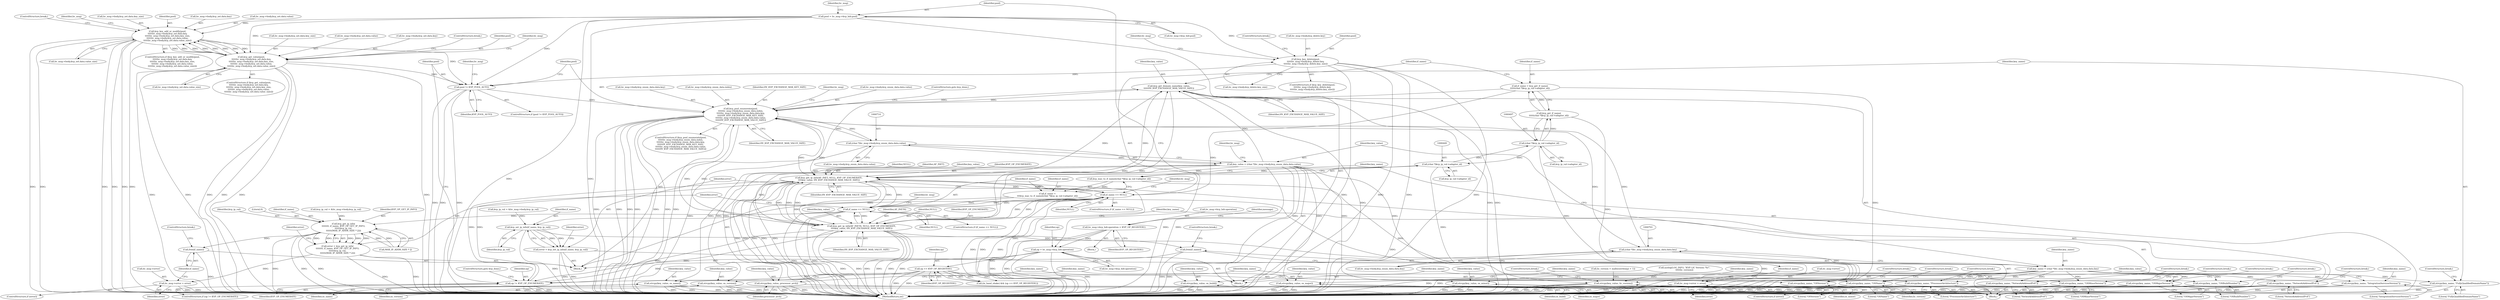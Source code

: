digraph "0_linux_95a69adab9acfc3981c504737a2b6578e4d846ef@API" {
"1000734" [label="(Call,kvp_get_domain_name(key_value,\n\t\t\t\t\tHV_KVP_EXCHANGE_MAX_VALUE_SIZE))"];
"1000711" [label="(Call,key_value = (char *)hv_msg->body.kvp_enum_data.data.value)"];
"1000713" [label="(Call,(char *)hv_msg->body.kvp_enum_data.data.value)"];
"1000656" [label="(Call,kvp_pool_enumerate(pool,\n\t\t\t\t\thv_msg->body.kvp_enum_data.index,\n\t\t\t\t\thv_msg->body.kvp_enum_data.data.key,\n\t\t\t\t\tHV_KVP_EXCHANGE_MAX_KEY_SIZE,\n\t\t\t\t\thv_msg->body.kvp_enum_data.data.value,\n\t\t\t\t\tHV_KVP_EXCHANGE_MAX_VALUE_SIZE))"];
"1000651" [label="(Call,pool != KVP_POOL_AUTO)"];
"1000621" [label="(Call,kvp_key_delete(pool,\n\t\t\t\t\thv_msg->body.kvp_delete.key,\n\t\t\t\t\thv_msg->body.kvp_delete.key_size))"];
"1000377" [label="(Call,pool = hv_msg->kvp_hdr.pool)"];
"1000529" [label="(Call,kvp_key_add_or_modify(pool,\n\t\t\t\t\thv_msg->body.kvp_set.data.key,\n\t\t\t\t\thv_msg->body.kvp_set.data.key_size,\n\t\t\t\t\thv_msg->body.kvp_set.data.value,\n\t\t\t\t\thv_msg->body.kvp_set.data.value_size))"];
"1000575" [label="(Call,kvp_get_value(pool,\n\t\t\t\t\thv_msg->body.kvp_set.data.key,\n\t\t\t\t\thv_msg->body.kvp_set.data.key_size,\n\t\t\t\t\thv_msg->body.kvp_set.data.value,\n\t\t\t\t\thv_msg->body.kvp_set.data.value_size))"];
"1000700" [label="(Call,(char *)hv_msg->body.kvp_enum_data.data.key)"];
"1000750" [label="(Call,kvp_get_ip_info(AF_INET, NULL, KVP_OP_ENUMERATE,\n\t\t\t\tkey_value, HV_KVP_EXCHANGE_MAX_VALUE_SIZE))"];
"1000502" [label="(Call,if_name == NULL)"];
"1000493" [label="(Call,if_name = kvp_get_if_name(\n\t\t\t\t\t(char *)kvp_ip_val->adapter_id))"];
"1000495" [label="(Call,kvp_get_if_name(\n\t\t\t\t\t(char *)kvp_ip_val->adapter_id))"];
"1000496" [label="(Call,(char *)kvp_ip_val->adapter_id)"];
"1000448" [label="(Call,(char *)kvp_ip_val->adapter_id)"];
"1000454" [label="(Call,if_name == NULL)"];
"1000445" [label="(Call,if_name =\n\t\t\tkvp_mac_to_if_name((char *)kvp_ip_val->adapter_id))"];
"1000447" [label="(Call,kvp_mac_to_if_name((char *)kvp_ip_val->adapter_id))"];
"1000761" [label="(Call,kvp_get_ip_info(AF_INET6, NULL, KVP_OP_ENUMERATE,\n\t\t\t\tkey_value, HV_KVP_EXCHANGE_MAX_VALUE_SIZE))"];
"1000646" [label="(Call,op != KVP_OP_ENUMERATE)"];
"1000392" [label="(Call,op == KVP_OP_REGISTER1)"];
"1000370" [label="(Call,op = hv_msg->kvp_hdr.operation)"];
"1000246" [label="(Call,hv_msg->kvp_hdr.operation = KVP_OP_REGISTER1)"];
"1000734" [label="(Call,kvp_get_domain_name(key_value,\n\t\t\t\t\tHV_KVP_EXCHANGE_MAX_VALUE_SIZE))"];
"1000698" [label="(Call,key_name = (char *)hv_msg->body.kvp_enum_data.data.key)"];
"1000737" [label="(Call,strcpy(key_name, \"FullyQualifiedDomainName\"))"];
"1000742" [label="(Call,strcpy(key_name, \"IntegrationServicesVersion\"))"];
"1000756" [label="(Call,strcpy(key_name, \"NetworkAddressIPv4\"))"];
"1000767" [label="(Call,strcpy(key_name, \"NetworkAddressIPv6\"))"];
"1000775" [label="(Call,strcpy(key_name, \"OSBuildNumber\"))"];
"1000783" [label="(Call,strcpy(key_name, \"OSName\"))"];
"1000791" [label="(Call,strcpy(key_name, \"OSMajorVersion\"))"];
"1000799" [label="(Call,strcpy(key_name, \"OSMinorVersion\"))"];
"1000807" [label="(Call,strcpy(key_name, \"OSVersion\"))"];
"1000815" [label="(Call,strcpy(key_name, \"ProcessorArchitecture\"))"];
"1000466" [label="(Call,kvp_get_ip_info(\n\t\t\t\t\t\t0, if_name, KVP_OP_GET_IP_INFO,\n\t\t\t\t\t\tkvp_ip_val,\n\t\t\t\t\t\t(MAX_IP_ADDR_SIZE * 2)))"];
"1000464" [label="(Call,error = kvp_get_ip_info(\n\t\t\t\t\t\t0, if_name, KVP_OP_GET_IP_INFO,\n\t\t\t\t\t\tkvp_ip_val,\n\t\t\t\t\t\t(MAX_IP_ADDR_SIZE * 2)))"];
"1000476" [label="(Call,hv_msg->error = error)"];
"1000481" [label="(Call,free(if_name))"];
"1000514" [label="(Call,kvp_set_ip_info(if_name, kvp_ip_val))"];
"1000512" [label="(Call,error = kvp_set_ip_info(if_name, kvp_ip_val))"];
"1000519" [label="(Call,hv_msg->error = error)"];
"1000524" [label="(Call,free(if_name))"];
"1000745" [label="(Call,strcpy(key_value, lic_version))"];
"1000772" [label="(Call,strcpy(key_value, os_build))"];
"1000780" [label="(Call,strcpy(key_value, os_name))"];
"1000788" [label="(Call,strcpy(key_value, os_major))"];
"1000796" [label="(Call,strcpy(key_value, os_minor))"];
"1000804" [label="(Call,strcpy(key_value, os_version))"];
"1000812" [label="(Call,strcpy(key_value, processor_arch))"];
"1000481" [label="(Call,free(if_name))"];
"1000503" [label="(Identifier,if_name)"];
"1000783" [label="(Call,strcpy(key_name, \"OSName\"))"];
"1000513" [label="(Identifier,error)"];
"1000755" [label="(Identifier,HV_KVP_EXCHANGE_MAX_VALUE_SIZE)"];
"1000371" [label="(Identifier,op)"];
"1000754" [label="(Identifier,key_value)"];
"1000805" [label="(Identifier,key_value)"];
"1000782" [label="(Identifier,os_name)"];
"1000792" [label="(Identifier,key_name)"];
"1000653" [label="(Identifier,KVP_POOL_AUTO)"];
"1000757" [label="(Identifier,key_name)"];
"1000816" [label="(Identifier,key_name)"];
"1000712" [label="(Identifier,key_value)"];
"1000665" [label="(Call,hv_msg->body.kvp_enum_data.data.key)"];
"1000747" [label="(Identifier,lic_version)"];
"1000759" [label="(ControlStructure,break;)"];
"1000735" [label="(Identifier,key_value)"];
"1000448" [label="(Call,(char *)kvp_ip_val->adapter_id)"];
"1000711" [label="(Call,key_value = (char *)hv_msg->body.kvp_enum_data.data.value)"];
"1000524" [label="(Call,free(if_name))"];
"1000498" [label="(Call,kvp_ip_val->adapter_id)"];
"1000765" [label="(Identifier,key_value)"];
"1000769" [label="(Literal,\"NetworkAddressIPv6\")"];
"1000466" [label="(Call,kvp_get_ip_info(\n\t\t\t\t\t\t0, if_name, KVP_OP_GET_IP_INFO,\n\t\t\t\t\t\tkvp_ip_val,\n\t\t\t\t\t\t(MAX_IP_ADDR_SIZE * 2)))"];
"1000572" [label="(ControlStructure,break;)"];
"1000756" [label="(Call,strcpy(key_name, \"NetworkAddressIPv4\"))"];
"1000715" [label="(Call,hv_msg->body.kvp_enum_data.data.value)"];
"1000495" [label="(Call,kvp_get_if_name(\n\t\t\t\t\t(char *)kvp_ip_val->adapter_id))"];
"1000445" [label="(Call,if_name =\n\t\t\tkvp_mac_to_if_name((char *)kvp_ip_val->adapter_id))"];
"1000480" [label="(Identifier,error)"];
"1000868" [label="(MethodReturn,int)"];
"1000784" [label="(Identifier,key_name)"];
"1000734" [label="(Call,kvp_get_domain_name(key_value,\n\t\t\t\t\tHV_KVP_EXCHANGE_MAX_VALUE_SIZE))"];
"1000642" [label="(ControlStructure,break;)"];
"1000713" [label="(Call,(char *)hv_msg->body.kvp_enum_data.data.value)"];
"1000646" [label="(Call,op != KVP_OP_ENUMERATE)"];
"1000515" [label="(Identifier,if_name)"];
"1000558" [label="(Call,hv_msg->body.kvp_set.data.value_size)"];
"1000483" [label="(ControlStructure,break;)"];
"1000776" [label="(Identifier,key_name)"];
"1000790" [label="(Identifier,os_major)"];
"1000774" [label="(Identifier,os_build)"];
"1000386" [label="(Identifier,hv_msg)"];
"1000738" [label="(Identifier,key_name)"];
"1000746" [label="(Identifier,key_value)"];
"1000658" [label="(Call,hv_msg->body.kvp_enum_data.index)"];
"1000512" [label="(Call,error = kvp_set_ip_info(if_name, kvp_ip_val))"];
"1000657" [label="(Identifier,pool)"];
"1000252" [label="(Identifier,KVP_OP_REGISTER1)"];
"1000456" [label="(Identifier,NULL)"];
"1000750" [label="(Call,kvp_get_ip_info(AF_INET, NULL, KVP_OP_ENUMERATE,\n\t\t\t\tkey_value, HV_KVP_EXCHANGE_MAX_VALUE_SIZE))"];
"1000377" [label="(Call,pool = hv_msg->kvp_hdr.pool)"];
"1000460" [label="(Identifier,hv_msg)"];
"1000516" [label="(Identifier,kvp_ip_val)"];
"1000772" [label="(Call,strcpy(key_value, os_build))"];
"1000770" [label="(ControlStructure,break;)"];
"1000674" [label="(Identifier,HV_KVP_EXCHANGE_MAX_KEY_SIZE)"];
"1000494" [label="(Identifier,if_name)"];
"1000687" [label="(Identifier,hv_msg)"];
"1000518" [label="(Identifier,error)"];
"1000453" [label="(ControlStructure,if (if_name == NULL))"];
"1000493" [label="(Call,if_name = kvp_get_if_name(\n\t\t\t\t\t(char *)kvp_ip_val->adapter_id))"];
"1000390" [label="(Call,(in_hand_shake) && (op == KVP_OP_REGISTER1))"];
"1000623" [label="(Call,hv_msg->body.kvp_delete.key)"];
"1000761" [label="(Call,kvp_get_ip_info(AF_INET6, NULL, KVP_OP_ENUMERATE,\n\t\t\t\tkey_value, HV_KVP_EXCHANGE_MAX_VALUE_SIZE))"];
"1000698" [label="(Call,key_name = (char *)hv_msg->body.kvp_enum_data.data.key)"];
"1000753" [label="(Identifier,KVP_OP_ENUMERATE)"];
"1000766" [label="(Identifier,HV_KVP_EXCHANGE_MAX_VALUE_SIZE)"];
"1000569" [label="(Identifier,hv_msg)"];
"1000410" [label="(Call,lic_version = malloc(strlen(p) + 1))"];
"1000737" [label="(Call,strcpy(key_name, \"FullyQualifiedDomainName\"))"];
"1000435" [label="(Block,)"];
"1000455" [label="(Identifier,if_name)"];
"1000699" [label="(Identifier,key_name)"];
"1000810" [label="(ControlStructure,break;)"];
"1000812" [label="(Call,strcpy(key_value, processor_arch))"];
"1000393" [label="(Identifier,op)"];
"1000797" [label="(Identifier,key_value)"];
"1000575" [label="(Call,kvp_get_value(pool,\n\t\t\t\t\thv_msg->body.kvp_set.data.key,\n\t\t\t\t\thv_msg->body.kvp_set.data.key_size,\n\t\t\t\t\thv_msg->body.kvp_set.data.value,\n\t\t\t\t\thv_msg->body.kvp_set.data.value_size))"];
"1000372" [label="(Call,hv_msg->kvp_hdr.operation)"];
"1000289" [label="(Block,)"];
"1000736" [label="(Identifier,HV_KVP_EXCHANGE_MAX_VALUE_SIZE)"];
"1000470" [label="(Identifier,kvp_ip_val)"];
"1000630" [label="(Call,hv_msg->body.kvp_delete.key_size)"];
"1000684" [label="(Identifier,HV_KVP_EXCHANGE_MAX_VALUE_SIZE)"];
"1000649" [label="(ControlStructure,goto kvp_done;)"];
"1000807" [label="(Call,strcpy(key_name, \"OSVersion\"))"];
"1000471" [label="(Call,MAX_IP_ADDR_SIZE * 2)"];
"1000525" [label="(Identifier,if_name)"];
"1000485" [label="(Call,kvp_ip_val = &hv_msg->body.kvp_ip_val)"];
"1000450" [label="(Call,kvp_ip_val->adapter_id)"];
"1000586" [label="(Call,hv_msg->body.kvp_set.data.key_size)"];
"1000786" [label="(ControlStructure,break;)"];
"1000798" [label="(Identifier,os_minor)"];
"1000817" [label="(Literal,\"ProcessorArchitecture\")"];
"1000446" [label="(Identifier,if_name)"];
"1000796" [label="(Call,strcpy(key_value, os_minor))"];
"1000818" [label="(ControlStructure,break;)"];
"1000595" [label="(Call,hv_msg->body.kvp_set.data.value)"];
"1000809" [label="(Literal,\"OSVersion\")"];
"1000529" [label="(Call,kvp_key_add_or_modify(pool,\n\t\t\t\t\thv_msg->body.kvp_set.data.key,\n\t\t\t\t\thv_msg->body.kvp_set.data.key_size,\n\t\t\t\t\thv_msg->body.kvp_set.data.value,\n\t\t\t\t\thv_msg->body.kvp_set.data.value_size))"];
"1000647" [label="(Identifier,op)"];
"1000801" [label="(Literal,\"OSMinorVersion\")"];
"1000808" [label="(Identifier,key_name)"];
"1000700" [label="(Call,(char *)hv_msg->body.kvp_enum_data.data.key)"];
"1000370" [label="(Call,op = hv_msg->kvp_hdr.operation)"];
"1000785" [label="(Literal,\"OSName\")"];
"1000778" [label="(ControlStructure,break;)"];
"1000523" [label="(Identifier,error)"];
"1000645" [label="(ControlStructure,if (op != KVP_OP_ENUMERATE))"];
"1000476" [label="(Call,hv_msg->error = error)"];
"1000806" [label="(Identifier,os_version)"];
"1000781" [label="(Identifier,key_value)"];
"1000789" [label="(Identifier,key_value)"];
"1000502" [label="(Call,if_name == NULL)"];
"1000392" [label="(Call,op == KVP_OP_REGISTER1)"];
"1000767" [label="(Call,strcpy(key_name, \"NetworkAddressIPv6\"))"];
"1000814" [label="(Identifier,processor_arch)"];
"1000540" [label="(Call,hv_msg->body.kvp_set.data.key_size)"];
"1000520" [label="(Call,hv_msg->error)"];
"1000758" [label="(Literal,\"NetworkAddressIPv4\")"];
"1000752" [label="(Identifier,NULL)"];
"1000780" [label="(Call,strcpy(key_value, os_name))"];
"1000577" [label="(Call,hv_msg->body.kvp_set.data.key)"];
"1000454" [label="(Call,if_name == NULL)"];
"1000815" [label="(Call,strcpy(key_name, \"ProcessorArchitecture\"))"];
"1000247" [label="(Call,hv_msg->kvp_hdr.operation)"];
"1000255" [label="(Identifier,message)"];
"1000743" [label="(Identifier,key_name)"];
"1000618" [label="(ControlStructure,break;)"];
"1000378" [label="(Identifier,pool)"];
"1000110" [label="(Block,)"];
"1000788" [label="(Call,strcpy(key_value, os_major))"];
"1000501" [label="(ControlStructure,if (if_name == NULL))"];
"1000777" [label="(Literal,\"OSBuildNumber\")"];
"1000773" [label="(Identifier,key_value)"];
"1000675" [label="(Call,hv_msg->body.kvp_enum_data.data.value)"];
"1000650" [label="(ControlStructure,if (pool != KVP_POOL_AUTO))"];
"1000622" [label="(Identifier,pool)"];
"1000604" [label="(Call,hv_msg->body.kvp_set.data.value_size)"];
"1000246" [label="(Call,hv_msg->kvp_hdr.operation = KVP_OP_REGISTER1)"];
"1000800" [label="(Identifier,key_name)"];
"1000467" [label="(Literal,0)"];
"1000802" [label="(ControlStructure,break;)"];
"1000740" [label="(ControlStructure,break;)"];
"1000745" [label="(Call,strcpy(key_value, lic_version))"];
"1000702" [label="(Call,hv_msg->body.kvp_enum_data.data.key)"];
"1000530" [label="(Identifier,pool)"];
"1000447" [label="(Call,kvp_mac_to_if_name((char *)kvp_ip_val->adapter_id))"];
"1000514" [label="(Call,kvp_set_ip_info(if_name, kvp_ip_val))"];
"1000751" [label="(Identifier,AF_INET)"];
"1000508" [label="(Identifier,hv_msg)"];
"1000744" [label="(Literal,\"IntegrationServicesVersion\")"];
"1000423" [label="(Call,syslog(LOG_INFO, \"KVP LIC Version: %s\",\n\t\t\t\t\tlic_version))"];
"1000468" [label="(Identifier,if_name)"];
"1000620" [label="(ControlStructure,if (kvp_key_delete(pool,\n\t\t\t\t\thv_msg->body.kvp_delete.key,\n\t\t\t\t\thv_msg->body.kvp_delete.key_size)))"];
"1000437" [label="(Call,kvp_ip_val = &hv_msg->body.kvp_ip_val)"];
"1000475" [label="(Identifier,error)"];
"1000655" [label="(ControlStructure,if (kvp_pool_enumerate(pool,\n\t\t\t\t\thv_msg->body.kvp_enum_data.index,\n\t\t\t\t\thv_msg->body.kvp_enum_data.data.key,\n\t\t\t\t\tHV_KVP_EXCHANGE_MAX_KEY_SIZE,\n\t\t\t\t\thv_msg->body.kvp_enum_data.data.value,\n\t\t\t\t\tHV_KVP_EXCHANGE_MAX_VALUE_SIZE)))"];
"1000732" [label="(Block,)"];
"1000531" [label="(Call,hv_msg->body.kvp_set.data.key)"];
"1000519" [label="(Call,hv_msg->error = error)"];
"1000739" [label="(Literal,\"FullyQualifiedDomainName\")"];
"1000692" [label="(Identifier,hv_msg)"];
"1000794" [label="(ControlStructure,break;)"];
"1000775" [label="(Call,strcpy(key_name, \"OSBuildNumber\"))"];
"1000394" [label="(Identifier,KVP_OP_REGISTER1)"];
"1000549" [label="(Call,hv_msg->body.kvp_set.data.value)"];
"1000728" [label="(Identifier,hv_msg)"];
"1000474" [label="(ControlStructure,if (error))"];
"1000379" [label="(Call,hv_msg->kvp_hdr.pool)"];
"1000621" [label="(Call,kvp_key_delete(pool,\n\t\t\t\t\thv_msg->body.kvp_delete.key,\n\t\t\t\t\thv_msg->body.kvp_delete.key_size))"];
"1000804" [label="(Call,strcpy(key_value, os_version))"];
"1000690" [label="(ControlStructure,goto kvp_done;)"];
"1000574" [label="(ControlStructure,if (kvp_get_value(pool,\n\t\t\t\t\thv_msg->body.kvp_set.data.key,\n\t\t\t\t\thv_msg->body.kvp_set.data.key_size,\n\t\t\t\t\thv_msg->body.kvp_set.data.value,\n\t\t\t\t\thv_msg->body.kvp_set.data.value_size)))"];
"1000762" [label="(Identifier,AF_INET6)"];
"1000763" [label="(Identifier,NULL)"];
"1000639" [label="(Identifier,hv_msg)"];
"1000465" [label="(Identifier,error)"];
"1000799" [label="(Call,strcpy(key_name, \"OSMinorVersion\"))"];
"1000648" [label="(Identifier,KVP_OP_ENUMERATE)"];
"1000793" [label="(Literal,\"OSMajorVersion\")"];
"1000748" [label="(ControlStructure,break;)"];
"1000742" [label="(Call,strcpy(key_name, \"IntegrationServicesVersion\"))"];
"1000482" [label="(Identifier,if_name)"];
"1000768" [label="(Identifier,key_name)"];
"1000504" [label="(Identifier,NULL)"];
"1000528" [label="(ControlStructure,if (kvp_key_add_or_modify(pool,\n\t\t\t\t\thv_msg->body.kvp_set.data.key,\n\t\t\t\t\thv_msg->body.kvp_set.data.key_size,\n\t\t\t\t\thv_msg->body.kvp_set.data.value,\n\t\t\t\t\thv_msg->body.kvp_set.data.value_size)))"];
"1000652" [label="(Identifier,pool)"];
"1000791" [label="(Call,strcpy(key_name, \"OSMajorVersion\"))"];
"1000576" [label="(Identifier,pool)"];
"1000615" [label="(Identifier,hv_msg)"];
"1000469" [label="(Identifier,KVP_OP_GET_IP_INFO)"];
"1000656" [label="(Call,kvp_pool_enumerate(pool,\n\t\t\t\t\thv_msg->body.kvp_enum_data.index,\n\t\t\t\t\thv_msg->body.kvp_enum_data.data.key,\n\t\t\t\t\tHV_KVP_EXCHANGE_MAX_KEY_SIZE,\n\t\t\t\t\thv_msg->body.kvp_enum_data.data.value,\n\t\t\t\t\tHV_KVP_EXCHANGE_MAX_VALUE_SIZE))"];
"1000477" [label="(Call,hv_msg->error)"];
"1000496" [label="(Call,(char *)kvp_ip_val->adapter_id)"];
"1000517" [label="(ControlStructure,if (error))"];
"1000464" [label="(Call,error = kvp_get_ip_info(\n\t\t\t\t\t\t0, if_name, KVP_OP_GET_IP_INFO,\n\t\t\t\t\t\tkvp_ip_val,\n\t\t\t\t\t\t(MAX_IP_ADDR_SIZE * 2)))"];
"1000526" [label="(ControlStructure,break;)"];
"1000813" [label="(Identifier,key_value)"];
"1000764" [label="(Identifier,KVP_OP_ENUMERATE)"];
"1000651" [label="(Call,pool != KVP_POOL_AUTO)"];
"1000734" -> "1000732"  [label="AST: "];
"1000734" -> "1000736"  [label="CFG: "];
"1000735" -> "1000734"  [label="AST: "];
"1000736" -> "1000734"  [label="AST: "];
"1000738" -> "1000734"  [label="CFG: "];
"1000734" -> "1000868"  [label="DDG: "];
"1000734" -> "1000868"  [label="DDG: "];
"1000734" -> "1000868"  [label="DDG: "];
"1000734" -> "1000656"  [label="DDG: "];
"1000711" -> "1000734"  [label="DDG: "];
"1000656" -> "1000734"  [label="DDG: "];
"1000750" -> "1000734"  [label="DDG: "];
"1000761" -> "1000734"  [label="DDG: "];
"1000734" -> "1000750"  [label="DDG: "];
"1000734" -> "1000761"  [label="DDG: "];
"1000711" -> "1000289"  [label="AST: "];
"1000711" -> "1000713"  [label="CFG: "];
"1000712" -> "1000711"  [label="AST: "];
"1000713" -> "1000711"  [label="AST: "];
"1000728" -> "1000711"  [label="CFG: "];
"1000711" -> "1000868"  [label="DDG: "];
"1000711" -> "1000868"  [label="DDG: "];
"1000713" -> "1000711"  [label="DDG: "];
"1000711" -> "1000745"  [label="DDG: "];
"1000711" -> "1000750"  [label="DDG: "];
"1000711" -> "1000761"  [label="DDG: "];
"1000711" -> "1000772"  [label="DDG: "];
"1000711" -> "1000780"  [label="DDG: "];
"1000711" -> "1000788"  [label="DDG: "];
"1000711" -> "1000796"  [label="DDG: "];
"1000711" -> "1000804"  [label="DDG: "];
"1000711" -> "1000812"  [label="DDG: "];
"1000713" -> "1000715"  [label="CFG: "];
"1000714" -> "1000713"  [label="AST: "];
"1000715" -> "1000713"  [label="AST: "];
"1000713" -> "1000868"  [label="DDG: "];
"1000713" -> "1000656"  [label="DDG: "];
"1000656" -> "1000713"  [label="DDG: "];
"1000656" -> "1000655"  [label="AST: "];
"1000656" -> "1000684"  [label="CFG: "];
"1000657" -> "1000656"  [label="AST: "];
"1000658" -> "1000656"  [label="AST: "];
"1000665" -> "1000656"  [label="AST: "];
"1000674" -> "1000656"  [label="AST: "];
"1000675" -> "1000656"  [label="AST: "];
"1000684" -> "1000656"  [label="AST: "];
"1000687" -> "1000656"  [label="CFG: "];
"1000690" -> "1000656"  [label="CFG: "];
"1000656" -> "1000868"  [label="DDG: "];
"1000656" -> "1000868"  [label="DDG: "];
"1000656" -> "1000868"  [label="DDG: "];
"1000656" -> "1000868"  [label="DDG: "];
"1000656" -> "1000868"  [label="DDG: "];
"1000656" -> "1000868"  [label="DDG: "];
"1000656" -> "1000868"  [label="DDG: "];
"1000651" -> "1000656"  [label="DDG: "];
"1000700" -> "1000656"  [label="DDG: "];
"1000750" -> "1000656"  [label="DDG: "];
"1000761" -> "1000656"  [label="DDG: "];
"1000656" -> "1000700"  [label="DDG: "];
"1000656" -> "1000750"  [label="DDG: "];
"1000656" -> "1000761"  [label="DDG: "];
"1000651" -> "1000650"  [label="AST: "];
"1000651" -> "1000653"  [label="CFG: "];
"1000652" -> "1000651"  [label="AST: "];
"1000653" -> "1000651"  [label="AST: "];
"1000657" -> "1000651"  [label="CFG: "];
"1000692" -> "1000651"  [label="CFG: "];
"1000651" -> "1000868"  [label="DDG: "];
"1000651" -> "1000868"  [label="DDG: "];
"1000651" -> "1000868"  [label="DDG: "];
"1000621" -> "1000651"  [label="DDG: "];
"1000529" -> "1000651"  [label="DDG: "];
"1000377" -> "1000651"  [label="DDG: "];
"1000575" -> "1000651"  [label="DDG: "];
"1000621" -> "1000620"  [label="AST: "];
"1000621" -> "1000630"  [label="CFG: "];
"1000622" -> "1000621"  [label="AST: "];
"1000623" -> "1000621"  [label="AST: "];
"1000630" -> "1000621"  [label="AST: "];
"1000639" -> "1000621"  [label="CFG: "];
"1000642" -> "1000621"  [label="CFG: "];
"1000621" -> "1000868"  [label="DDG: "];
"1000621" -> "1000868"  [label="DDG: "];
"1000621" -> "1000868"  [label="DDG: "];
"1000621" -> "1000868"  [label="DDG: "];
"1000377" -> "1000621"  [label="DDG: "];
"1000377" -> "1000289"  [label="AST: "];
"1000377" -> "1000379"  [label="CFG: "];
"1000378" -> "1000377"  [label="AST: "];
"1000379" -> "1000377"  [label="AST: "];
"1000386" -> "1000377"  [label="CFG: "];
"1000377" -> "1000868"  [label="DDG: "];
"1000377" -> "1000868"  [label="DDG: "];
"1000377" -> "1000529"  [label="DDG: "];
"1000377" -> "1000575"  [label="DDG: "];
"1000529" -> "1000528"  [label="AST: "];
"1000529" -> "1000558"  [label="CFG: "];
"1000530" -> "1000529"  [label="AST: "];
"1000531" -> "1000529"  [label="AST: "];
"1000540" -> "1000529"  [label="AST: "];
"1000549" -> "1000529"  [label="AST: "];
"1000558" -> "1000529"  [label="AST: "];
"1000569" -> "1000529"  [label="CFG: "];
"1000572" -> "1000529"  [label="CFG: "];
"1000529" -> "1000868"  [label="DDG: "];
"1000529" -> "1000868"  [label="DDG: "];
"1000529" -> "1000868"  [label="DDG: "];
"1000529" -> "1000868"  [label="DDG: "];
"1000529" -> "1000868"  [label="DDG: "];
"1000529" -> "1000868"  [label="DDG: "];
"1000575" -> "1000529"  [label="DDG: "];
"1000575" -> "1000529"  [label="DDG: "];
"1000575" -> "1000529"  [label="DDG: "];
"1000575" -> "1000529"  [label="DDG: "];
"1000529" -> "1000575"  [label="DDG: "];
"1000529" -> "1000575"  [label="DDG: "];
"1000529" -> "1000575"  [label="DDG: "];
"1000529" -> "1000575"  [label="DDG: "];
"1000575" -> "1000574"  [label="AST: "];
"1000575" -> "1000604"  [label="CFG: "];
"1000576" -> "1000575"  [label="AST: "];
"1000577" -> "1000575"  [label="AST: "];
"1000586" -> "1000575"  [label="AST: "];
"1000595" -> "1000575"  [label="AST: "];
"1000604" -> "1000575"  [label="AST: "];
"1000615" -> "1000575"  [label="CFG: "];
"1000618" -> "1000575"  [label="CFG: "];
"1000575" -> "1000868"  [label="DDG: "];
"1000575" -> "1000868"  [label="DDG: "];
"1000575" -> "1000868"  [label="DDG: "];
"1000575" -> "1000868"  [label="DDG: "];
"1000575" -> "1000868"  [label="DDG: "];
"1000575" -> "1000868"  [label="DDG: "];
"1000700" -> "1000698"  [label="AST: "];
"1000700" -> "1000702"  [label="CFG: "];
"1000701" -> "1000700"  [label="AST: "];
"1000702" -> "1000700"  [label="AST: "];
"1000698" -> "1000700"  [label="CFG: "];
"1000700" -> "1000868"  [label="DDG: "];
"1000700" -> "1000698"  [label="DDG: "];
"1000750" -> "1000732"  [label="AST: "];
"1000750" -> "1000755"  [label="CFG: "];
"1000751" -> "1000750"  [label="AST: "];
"1000752" -> "1000750"  [label="AST: "];
"1000753" -> "1000750"  [label="AST: "];
"1000754" -> "1000750"  [label="AST: "];
"1000755" -> "1000750"  [label="AST: "];
"1000757" -> "1000750"  [label="CFG: "];
"1000750" -> "1000868"  [label="DDG: "];
"1000750" -> "1000868"  [label="DDG: "];
"1000750" -> "1000868"  [label="DDG: "];
"1000750" -> "1000868"  [label="DDG: "];
"1000750" -> "1000868"  [label="DDG: "];
"1000750" -> "1000868"  [label="DDG: "];
"1000750" -> "1000454"  [label="DDG: "];
"1000750" -> "1000502"  [label="DDG: "];
"1000750" -> "1000646"  [label="DDG: "];
"1000502" -> "1000750"  [label="DDG: "];
"1000454" -> "1000750"  [label="DDG: "];
"1000761" -> "1000750"  [label="DDG: "];
"1000761" -> "1000750"  [label="DDG: "];
"1000646" -> "1000750"  [label="DDG: "];
"1000750" -> "1000761"  [label="DDG: "];
"1000750" -> "1000761"  [label="DDG: "];
"1000502" -> "1000501"  [label="AST: "];
"1000502" -> "1000504"  [label="CFG: "];
"1000503" -> "1000502"  [label="AST: "];
"1000504" -> "1000502"  [label="AST: "];
"1000508" -> "1000502"  [label="CFG: "];
"1000513" -> "1000502"  [label="CFG: "];
"1000502" -> "1000868"  [label="DDG: "];
"1000502" -> "1000868"  [label="DDG: "];
"1000502" -> "1000868"  [label="DDG: "];
"1000502" -> "1000454"  [label="DDG: "];
"1000493" -> "1000502"  [label="DDG: "];
"1000454" -> "1000502"  [label="DDG: "];
"1000761" -> "1000502"  [label="DDG: "];
"1000502" -> "1000514"  [label="DDG: "];
"1000502" -> "1000761"  [label="DDG: "];
"1000493" -> "1000435"  [label="AST: "];
"1000493" -> "1000495"  [label="CFG: "];
"1000494" -> "1000493"  [label="AST: "];
"1000495" -> "1000493"  [label="AST: "];
"1000503" -> "1000493"  [label="CFG: "];
"1000493" -> "1000868"  [label="DDG: "];
"1000495" -> "1000493"  [label="DDG: "];
"1000495" -> "1000496"  [label="CFG: "];
"1000496" -> "1000495"  [label="AST: "];
"1000495" -> "1000868"  [label="DDG: "];
"1000496" -> "1000495"  [label="DDG: "];
"1000496" -> "1000498"  [label="CFG: "];
"1000497" -> "1000496"  [label="AST: "];
"1000498" -> "1000496"  [label="AST: "];
"1000496" -> "1000868"  [label="DDG: "];
"1000496" -> "1000448"  [label="DDG: "];
"1000448" -> "1000496"  [label="DDG: "];
"1000448" -> "1000447"  [label="AST: "];
"1000448" -> "1000450"  [label="CFG: "];
"1000449" -> "1000448"  [label="AST: "];
"1000450" -> "1000448"  [label="AST: "];
"1000447" -> "1000448"  [label="CFG: "];
"1000448" -> "1000868"  [label="DDG: "];
"1000448" -> "1000447"  [label="DDG: "];
"1000454" -> "1000453"  [label="AST: "];
"1000454" -> "1000456"  [label="CFG: "];
"1000455" -> "1000454"  [label="AST: "];
"1000456" -> "1000454"  [label="AST: "];
"1000460" -> "1000454"  [label="CFG: "];
"1000465" -> "1000454"  [label="CFG: "];
"1000454" -> "1000868"  [label="DDG: "];
"1000454" -> "1000868"  [label="DDG: "];
"1000454" -> "1000868"  [label="DDG: "];
"1000445" -> "1000454"  [label="DDG: "];
"1000761" -> "1000454"  [label="DDG: "];
"1000454" -> "1000466"  [label="DDG: "];
"1000454" -> "1000761"  [label="DDG: "];
"1000445" -> "1000435"  [label="AST: "];
"1000445" -> "1000447"  [label="CFG: "];
"1000446" -> "1000445"  [label="AST: "];
"1000447" -> "1000445"  [label="AST: "];
"1000455" -> "1000445"  [label="CFG: "];
"1000445" -> "1000868"  [label="DDG: "];
"1000447" -> "1000445"  [label="DDG: "];
"1000447" -> "1000868"  [label="DDG: "];
"1000761" -> "1000732"  [label="AST: "];
"1000761" -> "1000766"  [label="CFG: "];
"1000762" -> "1000761"  [label="AST: "];
"1000763" -> "1000761"  [label="AST: "];
"1000764" -> "1000761"  [label="AST: "];
"1000765" -> "1000761"  [label="AST: "];
"1000766" -> "1000761"  [label="AST: "];
"1000768" -> "1000761"  [label="CFG: "];
"1000761" -> "1000868"  [label="DDG: "];
"1000761" -> "1000868"  [label="DDG: "];
"1000761" -> "1000868"  [label="DDG: "];
"1000761" -> "1000868"  [label="DDG: "];
"1000761" -> "1000868"  [label="DDG: "];
"1000761" -> "1000868"  [label="DDG: "];
"1000761" -> "1000646"  [label="DDG: "];
"1000646" -> "1000761"  [label="DDG: "];
"1000646" -> "1000645"  [label="AST: "];
"1000646" -> "1000648"  [label="CFG: "];
"1000647" -> "1000646"  [label="AST: "];
"1000648" -> "1000646"  [label="AST: "];
"1000649" -> "1000646"  [label="CFG: "];
"1000652" -> "1000646"  [label="CFG: "];
"1000646" -> "1000868"  [label="DDG: "];
"1000646" -> "1000868"  [label="DDG: "];
"1000646" -> "1000868"  [label="DDG: "];
"1000392" -> "1000646"  [label="DDG: "];
"1000370" -> "1000646"  [label="DDG: "];
"1000392" -> "1000390"  [label="AST: "];
"1000392" -> "1000394"  [label="CFG: "];
"1000393" -> "1000392"  [label="AST: "];
"1000394" -> "1000392"  [label="AST: "];
"1000390" -> "1000392"  [label="CFG: "];
"1000392" -> "1000868"  [label="DDG: "];
"1000392" -> "1000868"  [label="DDG: "];
"1000392" -> "1000390"  [label="DDG: "];
"1000392" -> "1000390"  [label="DDG: "];
"1000370" -> "1000392"  [label="DDG: "];
"1000370" -> "1000289"  [label="AST: "];
"1000370" -> "1000372"  [label="CFG: "];
"1000371" -> "1000370"  [label="AST: "];
"1000372" -> "1000370"  [label="AST: "];
"1000378" -> "1000370"  [label="CFG: "];
"1000370" -> "1000868"  [label="DDG: "];
"1000370" -> "1000868"  [label="DDG: "];
"1000246" -> "1000370"  [label="DDG: "];
"1000246" -> "1000110"  [label="AST: "];
"1000246" -> "1000252"  [label="CFG: "];
"1000247" -> "1000246"  [label="AST: "];
"1000252" -> "1000246"  [label="AST: "];
"1000255" -> "1000246"  [label="CFG: "];
"1000246" -> "1000868"  [label="DDG: "];
"1000246" -> "1000868"  [label="DDG: "];
"1000698" -> "1000289"  [label="AST: "];
"1000699" -> "1000698"  [label="AST: "];
"1000712" -> "1000698"  [label="CFG: "];
"1000698" -> "1000868"  [label="DDG: "];
"1000698" -> "1000868"  [label="DDG: "];
"1000698" -> "1000737"  [label="DDG: "];
"1000698" -> "1000742"  [label="DDG: "];
"1000698" -> "1000756"  [label="DDG: "];
"1000698" -> "1000767"  [label="DDG: "];
"1000698" -> "1000775"  [label="DDG: "];
"1000698" -> "1000783"  [label="DDG: "];
"1000698" -> "1000791"  [label="DDG: "];
"1000698" -> "1000799"  [label="DDG: "];
"1000698" -> "1000807"  [label="DDG: "];
"1000698" -> "1000815"  [label="DDG: "];
"1000737" -> "1000732"  [label="AST: "];
"1000737" -> "1000739"  [label="CFG: "];
"1000738" -> "1000737"  [label="AST: "];
"1000739" -> "1000737"  [label="AST: "];
"1000740" -> "1000737"  [label="CFG: "];
"1000737" -> "1000868"  [label="DDG: "];
"1000737" -> "1000868"  [label="DDG: "];
"1000742" -> "1000732"  [label="AST: "];
"1000742" -> "1000744"  [label="CFG: "];
"1000743" -> "1000742"  [label="AST: "];
"1000744" -> "1000742"  [label="AST: "];
"1000746" -> "1000742"  [label="CFG: "];
"1000742" -> "1000868"  [label="DDG: "];
"1000742" -> "1000868"  [label="DDG: "];
"1000756" -> "1000732"  [label="AST: "];
"1000756" -> "1000758"  [label="CFG: "];
"1000757" -> "1000756"  [label="AST: "];
"1000758" -> "1000756"  [label="AST: "];
"1000759" -> "1000756"  [label="CFG: "];
"1000756" -> "1000868"  [label="DDG: "];
"1000756" -> "1000868"  [label="DDG: "];
"1000767" -> "1000732"  [label="AST: "];
"1000767" -> "1000769"  [label="CFG: "];
"1000768" -> "1000767"  [label="AST: "];
"1000769" -> "1000767"  [label="AST: "];
"1000770" -> "1000767"  [label="CFG: "];
"1000767" -> "1000868"  [label="DDG: "];
"1000767" -> "1000868"  [label="DDG: "];
"1000775" -> "1000732"  [label="AST: "];
"1000775" -> "1000777"  [label="CFG: "];
"1000776" -> "1000775"  [label="AST: "];
"1000777" -> "1000775"  [label="AST: "];
"1000778" -> "1000775"  [label="CFG: "];
"1000775" -> "1000868"  [label="DDG: "];
"1000775" -> "1000868"  [label="DDG: "];
"1000783" -> "1000732"  [label="AST: "];
"1000783" -> "1000785"  [label="CFG: "];
"1000784" -> "1000783"  [label="AST: "];
"1000785" -> "1000783"  [label="AST: "];
"1000786" -> "1000783"  [label="CFG: "];
"1000783" -> "1000868"  [label="DDG: "];
"1000783" -> "1000868"  [label="DDG: "];
"1000791" -> "1000732"  [label="AST: "];
"1000791" -> "1000793"  [label="CFG: "];
"1000792" -> "1000791"  [label="AST: "];
"1000793" -> "1000791"  [label="AST: "];
"1000794" -> "1000791"  [label="CFG: "];
"1000791" -> "1000868"  [label="DDG: "];
"1000791" -> "1000868"  [label="DDG: "];
"1000799" -> "1000732"  [label="AST: "];
"1000799" -> "1000801"  [label="CFG: "];
"1000800" -> "1000799"  [label="AST: "];
"1000801" -> "1000799"  [label="AST: "];
"1000802" -> "1000799"  [label="CFG: "];
"1000799" -> "1000868"  [label="DDG: "];
"1000799" -> "1000868"  [label="DDG: "];
"1000807" -> "1000732"  [label="AST: "];
"1000807" -> "1000809"  [label="CFG: "];
"1000808" -> "1000807"  [label="AST: "];
"1000809" -> "1000807"  [label="AST: "];
"1000810" -> "1000807"  [label="CFG: "];
"1000807" -> "1000868"  [label="DDG: "];
"1000807" -> "1000868"  [label="DDG: "];
"1000815" -> "1000732"  [label="AST: "];
"1000815" -> "1000817"  [label="CFG: "];
"1000816" -> "1000815"  [label="AST: "];
"1000817" -> "1000815"  [label="AST: "];
"1000818" -> "1000815"  [label="CFG: "];
"1000815" -> "1000868"  [label="DDG: "];
"1000815" -> "1000868"  [label="DDG: "];
"1000466" -> "1000464"  [label="AST: "];
"1000466" -> "1000471"  [label="CFG: "];
"1000467" -> "1000466"  [label="AST: "];
"1000468" -> "1000466"  [label="AST: "];
"1000469" -> "1000466"  [label="AST: "];
"1000470" -> "1000466"  [label="AST: "];
"1000471" -> "1000466"  [label="AST: "];
"1000464" -> "1000466"  [label="CFG: "];
"1000466" -> "1000868"  [label="DDG: "];
"1000466" -> "1000868"  [label="DDG: "];
"1000466" -> "1000868"  [label="DDG: "];
"1000466" -> "1000464"  [label="DDG: "];
"1000466" -> "1000464"  [label="DDG: "];
"1000466" -> "1000464"  [label="DDG: "];
"1000466" -> "1000464"  [label="DDG: "];
"1000466" -> "1000464"  [label="DDG: "];
"1000437" -> "1000466"  [label="DDG: "];
"1000471" -> "1000466"  [label="DDG: "];
"1000471" -> "1000466"  [label="DDG: "];
"1000466" -> "1000481"  [label="DDG: "];
"1000464" -> "1000435"  [label="AST: "];
"1000465" -> "1000464"  [label="AST: "];
"1000475" -> "1000464"  [label="CFG: "];
"1000464" -> "1000868"  [label="DDG: "];
"1000464" -> "1000868"  [label="DDG: "];
"1000464" -> "1000476"  [label="DDG: "];
"1000476" -> "1000474"  [label="AST: "];
"1000476" -> "1000480"  [label="CFG: "];
"1000477" -> "1000476"  [label="AST: "];
"1000480" -> "1000476"  [label="AST: "];
"1000482" -> "1000476"  [label="CFG: "];
"1000476" -> "1000868"  [label="DDG: "];
"1000476" -> "1000868"  [label="DDG: "];
"1000481" -> "1000435"  [label="AST: "];
"1000481" -> "1000482"  [label="CFG: "];
"1000482" -> "1000481"  [label="AST: "];
"1000483" -> "1000481"  [label="CFG: "];
"1000481" -> "1000868"  [label="DDG: "];
"1000514" -> "1000512"  [label="AST: "];
"1000514" -> "1000516"  [label="CFG: "];
"1000515" -> "1000514"  [label="AST: "];
"1000516" -> "1000514"  [label="AST: "];
"1000512" -> "1000514"  [label="CFG: "];
"1000514" -> "1000868"  [label="DDG: "];
"1000514" -> "1000512"  [label="DDG: "];
"1000514" -> "1000512"  [label="DDG: "];
"1000485" -> "1000514"  [label="DDG: "];
"1000514" -> "1000524"  [label="DDG: "];
"1000512" -> "1000435"  [label="AST: "];
"1000513" -> "1000512"  [label="AST: "];
"1000518" -> "1000512"  [label="CFG: "];
"1000512" -> "1000868"  [label="DDG: "];
"1000512" -> "1000868"  [label="DDG: "];
"1000512" -> "1000519"  [label="DDG: "];
"1000519" -> "1000517"  [label="AST: "];
"1000519" -> "1000523"  [label="CFG: "];
"1000520" -> "1000519"  [label="AST: "];
"1000523" -> "1000519"  [label="AST: "];
"1000525" -> "1000519"  [label="CFG: "];
"1000519" -> "1000868"  [label="DDG: "];
"1000519" -> "1000868"  [label="DDG: "];
"1000524" -> "1000435"  [label="AST: "];
"1000524" -> "1000525"  [label="CFG: "];
"1000525" -> "1000524"  [label="AST: "];
"1000526" -> "1000524"  [label="CFG: "];
"1000524" -> "1000868"  [label="DDG: "];
"1000745" -> "1000732"  [label="AST: "];
"1000745" -> "1000747"  [label="CFG: "];
"1000746" -> "1000745"  [label="AST: "];
"1000747" -> "1000745"  [label="AST: "];
"1000748" -> "1000745"  [label="CFG: "];
"1000745" -> "1000868"  [label="DDG: "];
"1000745" -> "1000868"  [label="DDG: "];
"1000745" -> "1000868"  [label="DDG: "];
"1000410" -> "1000745"  [label="DDG: "];
"1000423" -> "1000745"  [label="DDG: "];
"1000772" -> "1000732"  [label="AST: "];
"1000772" -> "1000774"  [label="CFG: "];
"1000773" -> "1000772"  [label="AST: "];
"1000774" -> "1000772"  [label="AST: "];
"1000776" -> "1000772"  [label="CFG: "];
"1000772" -> "1000868"  [label="DDG: "];
"1000772" -> "1000868"  [label="DDG: "];
"1000772" -> "1000868"  [label="DDG: "];
"1000780" -> "1000732"  [label="AST: "];
"1000780" -> "1000782"  [label="CFG: "];
"1000781" -> "1000780"  [label="AST: "];
"1000782" -> "1000780"  [label="AST: "];
"1000784" -> "1000780"  [label="CFG: "];
"1000780" -> "1000868"  [label="DDG: "];
"1000780" -> "1000868"  [label="DDG: "];
"1000780" -> "1000868"  [label="DDG: "];
"1000788" -> "1000732"  [label="AST: "];
"1000788" -> "1000790"  [label="CFG: "];
"1000789" -> "1000788"  [label="AST: "];
"1000790" -> "1000788"  [label="AST: "];
"1000792" -> "1000788"  [label="CFG: "];
"1000788" -> "1000868"  [label="DDG: "];
"1000788" -> "1000868"  [label="DDG: "];
"1000788" -> "1000868"  [label="DDG: "];
"1000796" -> "1000732"  [label="AST: "];
"1000796" -> "1000798"  [label="CFG: "];
"1000797" -> "1000796"  [label="AST: "];
"1000798" -> "1000796"  [label="AST: "];
"1000800" -> "1000796"  [label="CFG: "];
"1000796" -> "1000868"  [label="DDG: "];
"1000796" -> "1000868"  [label="DDG: "];
"1000796" -> "1000868"  [label="DDG: "];
"1000804" -> "1000732"  [label="AST: "];
"1000804" -> "1000806"  [label="CFG: "];
"1000805" -> "1000804"  [label="AST: "];
"1000806" -> "1000804"  [label="AST: "];
"1000808" -> "1000804"  [label="CFG: "];
"1000804" -> "1000868"  [label="DDG: "];
"1000804" -> "1000868"  [label="DDG: "];
"1000804" -> "1000868"  [label="DDG: "];
"1000812" -> "1000732"  [label="AST: "];
"1000812" -> "1000814"  [label="CFG: "];
"1000813" -> "1000812"  [label="AST: "];
"1000814" -> "1000812"  [label="AST: "];
"1000816" -> "1000812"  [label="CFG: "];
"1000812" -> "1000868"  [label="DDG: "];
"1000812" -> "1000868"  [label="DDG: "];
"1000812" -> "1000868"  [label="DDG: "];
}
